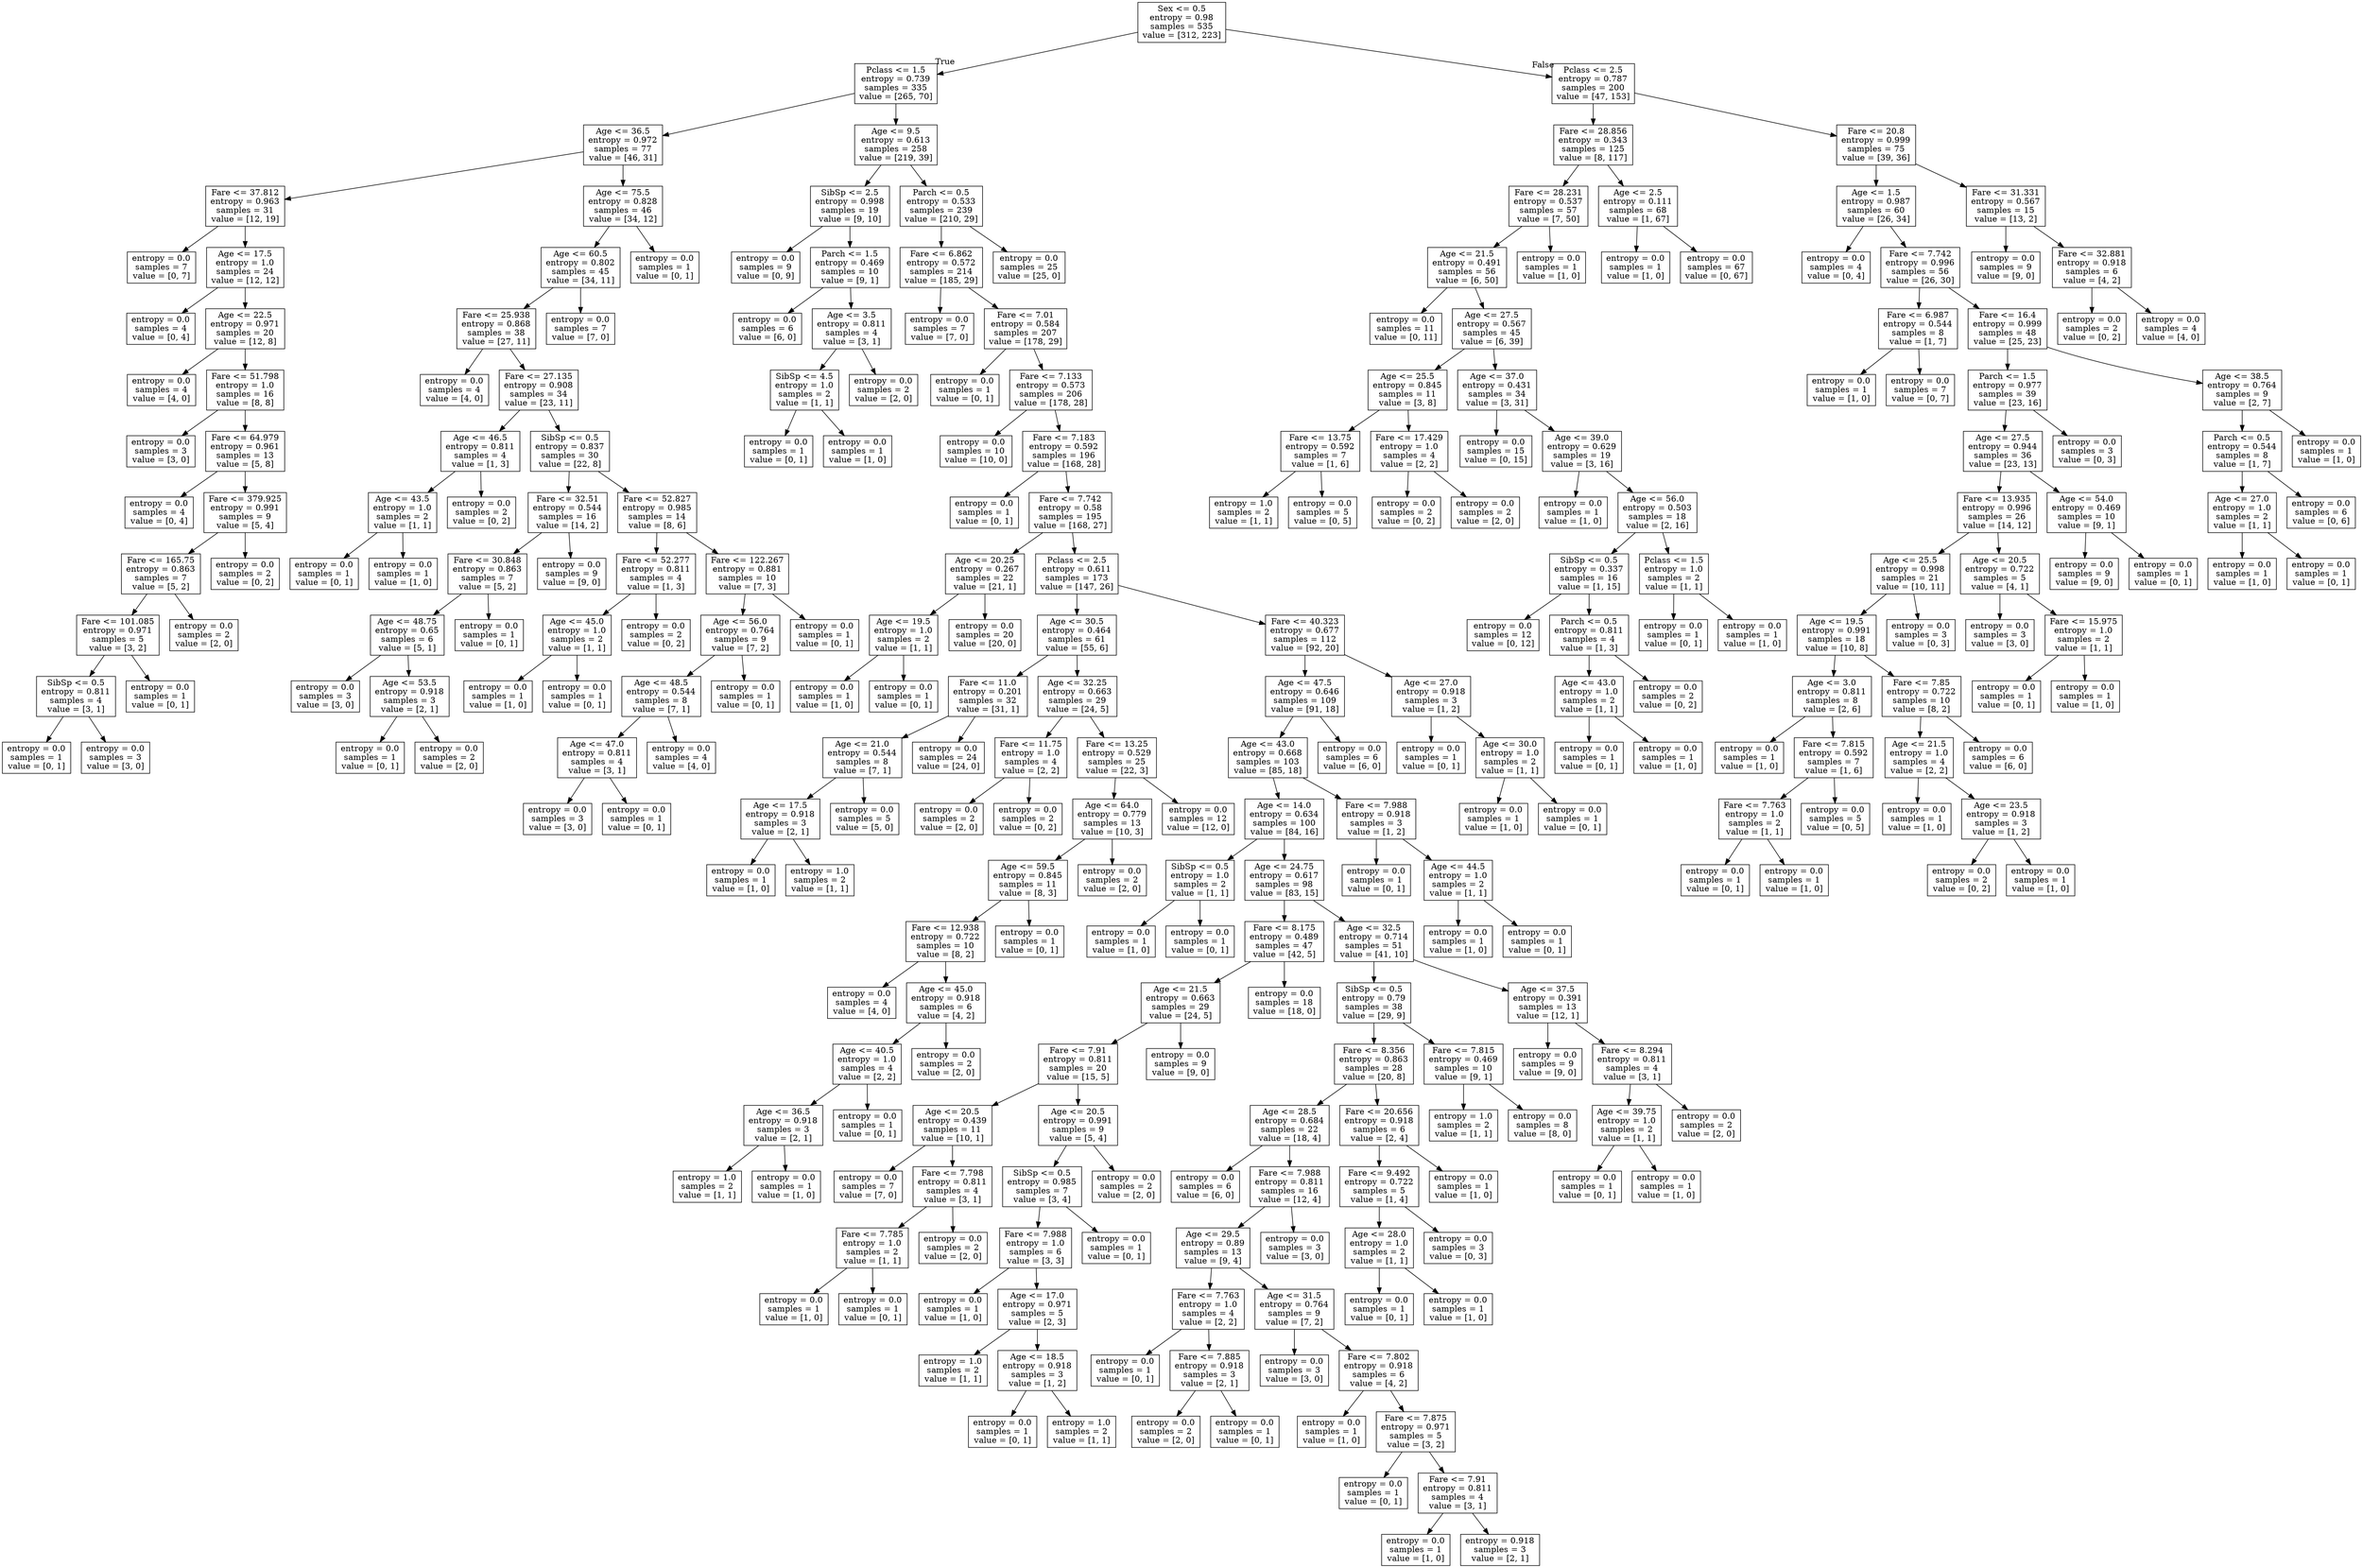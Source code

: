 digraph Tree {
node [shape=box] ;
0 [label="Sex <= 0.5\nentropy = 0.98\nsamples = 535\nvalue = [312, 223]"] ;
1 [label="Pclass <= 1.5\nentropy = 0.739\nsamples = 335\nvalue = [265, 70]"] ;
0 -> 1 [labeldistance=2.5, labelangle=45, headlabel="True"] ;
2 [label="Age <= 36.5\nentropy = 0.972\nsamples = 77\nvalue = [46, 31]"] ;
1 -> 2 ;
3 [label="Fare <= 37.812\nentropy = 0.963\nsamples = 31\nvalue = [12, 19]"] ;
2 -> 3 ;
4 [label="entropy = 0.0\nsamples = 7\nvalue = [0, 7]"] ;
3 -> 4 ;
5 [label="Age <= 17.5\nentropy = 1.0\nsamples = 24\nvalue = [12, 12]"] ;
3 -> 5 ;
6 [label="entropy = 0.0\nsamples = 4\nvalue = [0, 4]"] ;
5 -> 6 ;
7 [label="Age <= 22.5\nentropy = 0.971\nsamples = 20\nvalue = [12, 8]"] ;
5 -> 7 ;
8 [label="entropy = 0.0\nsamples = 4\nvalue = [4, 0]"] ;
7 -> 8 ;
9 [label="Fare <= 51.798\nentropy = 1.0\nsamples = 16\nvalue = [8, 8]"] ;
7 -> 9 ;
10 [label="entropy = 0.0\nsamples = 3\nvalue = [3, 0]"] ;
9 -> 10 ;
11 [label="Fare <= 64.979\nentropy = 0.961\nsamples = 13\nvalue = [5, 8]"] ;
9 -> 11 ;
12 [label="entropy = 0.0\nsamples = 4\nvalue = [0, 4]"] ;
11 -> 12 ;
13 [label="Fare <= 379.925\nentropy = 0.991\nsamples = 9\nvalue = [5, 4]"] ;
11 -> 13 ;
14 [label="Fare <= 165.75\nentropy = 0.863\nsamples = 7\nvalue = [5, 2]"] ;
13 -> 14 ;
15 [label="Fare <= 101.085\nentropy = 0.971\nsamples = 5\nvalue = [3, 2]"] ;
14 -> 15 ;
16 [label="SibSp <= 0.5\nentropy = 0.811\nsamples = 4\nvalue = [3, 1]"] ;
15 -> 16 ;
17 [label="entropy = 0.0\nsamples = 1\nvalue = [0, 1]"] ;
16 -> 17 ;
18 [label="entropy = 0.0\nsamples = 3\nvalue = [3, 0]"] ;
16 -> 18 ;
19 [label="entropy = 0.0\nsamples = 1\nvalue = [0, 1]"] ;
15 -> 19 ;
20 [label="entropy = 0.0\nsamples = 2\nvalue = [2, 0]"] ;
14 -> 20 ;
21 [label="entropy = 0.0\nsamples = 2\nvalue = [0, 2]"] ;
13 -> 21 ;
22 [label="Age <= 75.5\nentropy = 0.828\nsamples = 46\nvalue = [34, 12]"] ;
2 -> 22 ;
23 [label="Age <= 60.5\nentropy = 0.802\nsamples = 45\nvalue = [34, 11]"] ;
22 -> 23 ;
24 [label="Fare <= 25.938\nentropy = 0.868\nsamples = 38\nvalue = [27, 11]"] ;
23 -> 24 ;
25 [label="entropy = 0.0\nsamples = 4\nvalue = [4, 0]"] ;
24 -> 25 ;
26 [label="Fare <= 27.135\nentropy = 0.908\nsamples = 34\nvalue = [23, 11]"] ;
24 -> 26 ;
27 [label="Age <= 46.5\nentropy = 0.811\nsamples = 4\nvalue = [1, 3]"] ;
26 -> 27 ;
28 [label="Age <= 43.5\nentropy = 1.0\nsamples = 2\nvalue = [1, 1]"] ;
27 -> 28 ;
29 [label="entropy = 0.0\nsamples = 1\nvalue = [0, 1]"] ;
28 -> 29 ;
30 [label="entropy = 0.0\nsamples = 1\nvalue = [1, 0]"] ;
28 -> 30 ;
31 [label="entropy = 0.0\nsamples = 2\nvalue = [0, 2]"] ;
27 -> 31 ;
32 [label="SibSp <= 0.5\nentropy = 0.837\nsamples = 30\nvalue = [22, 8]"] ;
26 -> 32 ;
33 [label="Fare <= 32.51\nentropy = 0.544\nsamples = 16\nvalue = [14, 2]"] ;
32 -> 33 ;
34 [label="Fare <= 30.848\nentropy = 0.863\nsamples = 7\nvalue = [5, 2]"] ;
33 -> 34 ;
35 [label="Age <= 48.75\nentropy = 0.65\nsamples = 6\nvalue = [5, 1]"] ;
34 -> 35 ;
36 [label="entropy = 0.0\nsamples = 3\nvalue = [3, 0]"] ;
35 -> 36 ;
37 [label="Age <= 53.5\nentropy = 0.918\nsamples = 3\nvalue = [2, 1]"] ;
35 -> 37 ;
38 [label="entropy = 0.0\nsamples = 1\nvalue = [0, 1]"] ;
37 -> 38 ;
39 [label="entropy = 0.0\nsamples = 2\nvalue = [2, 0]"] ;
37 -> 39 ;
40 [label="entropy = 0.0\nsamples = 1\nvalue = [0, 1]"] ;
34 -> 40 ;
41 [label="entropy = 0.0\nsamples = 9\nvalue = [9, 0]"] ;
33 -> 41 ;
42 [label="Fare <= 52.827\nentropy = 0.985\nsamples = 14\nvalue = [8, 6]"] ;
32 -> 42 ;
43 [label="Fare <= 52.277\nentropy = 0.811\nsamples = 4\nvalue = [1, 3]"] ;
42 -> 43 ;
44 [label="Age <= 45.0\nentropy = 1.0\nsamples = 2\nvalue = [1, 1]"] ;
43 -> 44 ;
45 [label="entropy = 0.0\nsamples = 1\nvalue = [1, 0]"] ;
44 -> 45 ;
46 [label="entropy = 0.0\nsamples = 1\nvalue = [0, 1]"] ;
44 -> 46 ;
47 [label="entropy = 0.0\nsamples = 2\nvalue = [0, 2]"] ;
43 -> 47 ;
48 [label="Fare <= 122.267\nentropy = 0.881\nsamples = 10\nvalue = [7, 3]"] ;
42 -> 48 ;
49 [label="Age <= 56.0\nentropy = 0.764\nsamples = 9\nvalue = [7, 2]"] ;
48 -> 49 ;
50 [label="Age <= 48.5\nentropy = 0.544\nsamples = 8\nvalue = [7, 1]"] ;
49 -> 50 ;
51 [label="Age <= 47.0\nentropy = 0.811\nsamples = 4\nvalue = [3, 1]"] ;
50 -> 51 ;
52 [label="entropy = 0.0\nsamples = 3\nvalue = [3, 0]"] ;
51 -> 52 ;
53 [label="entropy = 0.0\nsamples = 1\nvalue = [0, 1]"] ;
51 -> 53 ;
54 [label="entropy = 0.0\nsamples = 4\nvalue = [4, 0]"] ;
50 -> 54 ;
55 [label="entropy = 0.0\nsamples = 1\nvalue = [0, 1]"] ;
49 -> 55 ;
56 [label="entropy = 0.0\nsamples = 1\nvalue = [0, 1]"] ;
48 -> 56 ;
57 [label="entropy = 0.0\nsamples = 7\nvalue = [7, 0]"] ;
23 -> 57 ;
58 [label="entropy = 0.0\nsamples = 1\nvalue = [0, 1]"] ;
22 -> 58 ;
59 [label="Age <= 9.5\nentropy = 0.613\nsamples = 258\nvalue = [219, 39]"] ;
1 -> 59 ;
60 [label="SibSp <= 2.5\nentropy = 0.998\nsamples = 19\nvalue = [9, 10]"] ;
59 -> 60 ;
61 [label="entropy = 0.0\nsamples = 9\nvalue = [0, 9]"] ;
60 -> 61 ;
62 [label="Parch <= 1.5\nentropy = 0.469\nsamples = 10\nvalue = [9, 1]"] ;
60 -> 62 ;
63 [label="entropy = 0.0\nsamples = 6\nvalue = [6, 0]"] ;
62 -> 63 ;
64 [label="Age <= 3.5\nentropy = 0.811\nsamples = 4\nvalue = [3, 1]"] ;
62 -> 64 ;
65 [label="SibSp <= 4.5\nentropy = 1.0\nsamples = 2\nvalue = [1, 1]"] ;
64 -> 65 ;
66 [label="entropy = 0.0\nsamples = 1\nvalue = [0, 1]"] ;
65 -> 66 ;
67 [label="entropy = 0.0\nsamples = 1\nvalue = [1, 0]"] ;
65 -> 67 ;
68 [label="entropy = 0.0\nsamples = 2\nvalue = [2, 0]"] ;
64 -> 68 ;
69 [label="Parch <= 0.5\nentropy = 0.533\nsamples = 239\nvalue = [210, 29]"] ;
59 -> 69 ;
70 [label="Fare <= 6.862\nentropy = 0.572\nsamples = 214\nvalue = [185, 29]"] ;
69 -> 70 ;
71 [label="entropy = 0.0\nsamples = 7\nvalue = [7, 0]"] ;
70 -> 71 ;
72 [label="Fare <= 7.01\nentropy = 0.584\nsamples = 207\nvalue = [178, 29]"] ;
70 -> 72 ;
73 [label="entropy = 0.0\nsamples = 1\nvalue = [0, 1]"] ;
72 -> 73 ;
74 [label="Fare <= 7.133\nentropy = 0.573\nsamples = 206\nvalue = [178, 28]"] ;
72 -> 74 ;
75 [label="entropy = 0.0\nsamples = 10\nvalue = [10, 0]"] ;
74 -> 75 ;
76 [label="Fare <= 7.183\nentropy = 0.592\nsamples = 196\nvalue = [168, 28]"] ;
74 -> 76 ;
77 [label="entropy = 0.0\nsamples = 1\nvalue = [0, 1]"] ;
76 -> 77 ;
78 [label="Fare <= 7.742\nentropy = 0.58\nsamples = 195\nvalue = [168, 27]"] ;
76 -> 78 ;
79 [label="Age <= 20.25\nentropy = 0.267\nsamples = 22\nvalue = [21, 1]"] ;
78 -> 79 ;
80 [label="Age <= 19.5\nentropy = 1.0\nsamples = 2\nvalue = [1, 1]"] ;
79 -> 80 ;
81 [label="entropy = 0.0\nsamples = 1\nvalue = [1, 0]"] ;
80 -> 81 ;
82 [label="entropy = 0.0\nsamples = 1\nvalue = [0, 1]"] ;
80 -> 82 ;
83 [label="entropy = 0.0\nsamples = 20\nvalue = [20, 0]"] ;
79 -> 83 ;
84 [label="Pclass <= 2.5\nentropy = 0.611\nsamples = 173\nvalue = [147, 26]"] ;
78 -> 84 ;
85 [label="Age <= 30.5\nentropy = 0.464\nsamples = 61\nvalue = [55, 6]"] ;
84 -> 85 ;
86 [label="Fare <= 11.0\nentropy = 0.201\nsamples = 32\nvalue = [31, 1]"] ;
85 -> 86 ;
87 [label="Age <= 21.0\nentropy = 0.544\nsamples = 8\nvalue = [7, 1]"] ;
86 -> 87 ;
88 [label="Age <= 17.5\nentropy = 0.918\nsamples = 3\nvalue = [2, 1]"] ;
87 -> 88 ;
89 [label="entropy = 0.0\nsamples = 1\nvalue = [1, 0]"] ;
88 -> 89 ;
90 [label="entropy = 1.0\nsamples = 2\nvalue = [1, 1]"] ;
88 -> 90 ;
91 [label="entropy = 0.0\nsamples = 5\nvalue = [5, 0]"] ;
87 -> 91 ;
92 [label="entropy = 0.0\nsamples = 24\nvalue = [24, 0]"] ;
86 -> 92 ;
93 [label="Age <= 32.25\nentropy = 0.663\nsamples = 29\nvalue = [24, 5]"] ;
85 -> 93 ;
94 [label="Fare <= 11.75\nentropy = 1.0\nsamples = 4\nvalue = [2, 2]"] ;
93 -> 94 ;
95 [label="entropy = 0.0\nsamples = 2\nvalue = [2, 0]"] ;
94 -> 95 ;
96 [label="entropy = 0.0\nsamples = 2\nvalue = [0, 2]"] ;
94 -> 96 ;
97 [label="Fare <= 13.25\nentropy = 0.529\nsamples = 25\nvalue = [22, 3]"] ;
93 -> 97 ;
98 [label="Age <= 64.0\nentropy = 0.779\nsamples = 13\nvalue = [10, 3]"] ;
97 -> 98 ;
99 [label="Age <= 59.5\nentropy = 0.845\nsamples = 11\nvalue = [8, 3]"] ;
98 -> 99 ;
100 [label="Fare <= 12.938\nentropy = 0.722\nsamples = 10\nvalue = [8, 2]"] ;
99 -> 100 ;
101 [label="entropy = 0.0\nsamples = 4\nvalue = [4, 0]"] ;
100 -> 101 ;
102 [label="Age <= 45.0\nentropy = 0.918\nsamples = 6\nvalue = [4, 2]"] ;
100 -> 102 ;
103 [label="Age <= 40.5\nentropy = 1.0\nsamples = 4\nvalue = [2, 2]"] ;
102 -> 103 ;
104 [label="Age <= 36.5\nentropy = 0.918\nsamples = 3\nvalue = [2, 1]"] ;
103 -> 104 ;
105 [label="entropy = 1.0\nsamples = 2\nvalue = [1, 1]"] ;
104 -> 105 ;
106 [label="entropy = 0.0\nsamples = 1\nvalue = [1, 0]"] ;
104 -> 106 ;
107 [label="entropy = 0.0\nsamples = 1\nvalue = [0, 1]"] ;
103 -> 107 ;
108 [label="entropy = 0.0\nsamples = 2\nvalue = [2, 0]"] ;
102 -> 108 ;
109 [label="entropy = 0.0\nsamples = 1\nvalue = [0, 1]"] ;
99 -> 109 ;
110 [label="entropy = 0.0\nsamples = 2\nvalue = [2, 0]"] ;
98 -> 110 ;
111 [label="entropy = 0.0\nsamples = 12\nvalue = [12, 0]"] ;
97 -> 111 ;
112 [label="Fare <= 40.323\nentropy = 0.677\nsamples = 112\nvalue = [92, 20]"] ;
84 -> 112 ;
113 [label="Age <= 47.5\nentropy = 0.646\nsamples = 109\nvalue = [91, 18]"] ;
112 -> 113 ;
114 [label="Age <= 43.0\nentropy = 0.668\nsamples = 103\nvalue = [85, 18]"] ;
113 -> 114 ;
115 [label="Age <= 14.0\nentropy = 0.634\nsamples = 100\nvalue = [84, 16]"] ;
114 -> 115 ;
116 [label="SibSp <= 0.5\nentropy = 1.0\nsamples = 2\nvalue = [1, 1]"] ;
115 -> 116 ;
117 [label="entropy = 0.0\nsamples = 1\nvalue = [1, 0]"] ;
116 -> 117 ;
118 [label="entropy = 0.0\nsamples = 1\nvalue = [0, 1]"] ;
116 -> 118 ;
119 [label="Age <= 24.75\nentropy = 0.617\nsamples = 98\nvalue = [83, 15]"] ;
115 -> 119 ;
120 [label="Fare <= 8.175\nentropy = 0.489\nsamples = 47\nvalue = [42, 5]"] ;
119 -> 120 ;
121 [label="Age <= 21.5\nentropy = 0.663\nsamples = 29\nvalue = [24, 5]"] ;
120 -> 121 ;
122 [label="Fare <= 7.91\nentropy = 0.811\nsamples = 20\nvalue = [15, 5]"] ;
121 -> 122 ;
123 [label="Age <= 20.5\nentropy = 0.439\nsamples = 11\nvalue = [10, 1]"] ;
122 -> 123 ;
124 [label="entropy = 0.0\nsamples = 7\nvalue = [7, 0]"] ;
123 -> 124 ;
125 [label="Fare <= 7.798\nentropy = 0.811\nsamples = 4\nvalue = [3, 1]"] ;
123 -> 125 ;
126 [label="Fare <= 7.785\nentropy = 1.0\nsamples = 2\nvalue = [1, 1]"] ;
125 -> 126 ;
127 [label="entropy = 0.0\nsamples = 1\nvalue = [1, 0]"] ;
126 -> 127 ;
128 [label="entropy = 0.0\nsamples = 1\nvalue = [0, 1]"] ;
126 -> 128 ;
129 [label="entropy = 0.0\nsamples = 2\nvalue = [2, 0]"] ;
125 -> 129 ;
130 [label="Age <= 20.5\nentropy = 0.991\nsamples = 9\nvalue = [5, 4]"] ;
122 -> 130 ;
131 [label="SibSp <= 0.5\nentropy = 0.985\nsamples = 7\nvalue = [3, 4]"] ;
130 -> 131 ;
132 [label="Fare <= 7.988\nentropy = 1.0\nsamples = 6\nvalue = [3, 3]"] ;
131 -> 132 ;
133 [label="entropy = 0.0\nsamples = 1\nvalue = [1, 0]"] ;
132 -> 133 ;
134 [label="Age <= 17.0\nentropy = 0.971\nsamples = 5\nvalue = [2, 3]"] ;
132 -> 134 ;
135 [label="entropy = 1.0\nsamples = 2\nvalue = [1, 1]"] ;
134 -> 135 ;
136 [label="Age <= 18.5\nentropy = 0.918\nsamples = 3\nvalue = [1, 2]"] ;
134 -> 136 ;
137 [label="entropy = 0.0\nsamples = 1\nvalue = [0, 1]"] ;
136 -> 137 ;
138 [label="entropy = 1.0\nsamples = 2\nvalue = [1, 1]"] ;
136 -> 138 ;
139 [label="entropy = 0.0\nsamples = 1\nvalue = [0, 1]"] ;
131 -> 139 ;
140 [label="entropy = 0.0\nsamples = 2\nvalue = [2, 0]"] ;
130 -> 140 ;
141 [label="entropy = 0.0\nsamples = 9\nvalue = [9, 0]"] ;
121 -> 141 ;
142 [label="entropy = 0.0\nsamples = 18\nvalue = [18, 0]"] ;
120 -> 142 ;
143 [label="Age <= 32.5\nentropy = 0.714\nsamples = 51\nvalue = [41, 10]"] ;
119 -> 143 ;
144 [label="SibSp <= 0.5\nentropy = 0.79\nsamples = 38\nvalue = [29, 9]"] ;
143 -> 144 ;
145 [label="Fare <= 8.356\nentropy = 0.863\nsamples = 28\nvalue = [20, 8]"] ;
144 -> 145 ;
146 [label="Age <= 28.5\nentropy = 0.684\nsamples = 22\nvalue = [18, 4]"] ;
145 -> 146 ;
147 [label="entropy = 0.0\nsamples = 6\nvalue = [6, 0]"] ;
146 -> 147 ;
148 [label="Fare <= 7.988\nentropy = 0.811\nsamples = 16\nvalue = [12, 4]"] ;
146 -> 148 ;
149 [label="Age <= 29.5\nentropy = 0.89\nsamples = 13\nvalue = [9, 4]"] ;
148 -> 149 ;
150 [label="Fare <= 7.763\nentropy = 1.0\nsamples = 4\nvalue = [2, 2]"] ;
149 -> 150 ;
151 [label="entropy = 0.0\nsamples = 1\nvalue = [0, 1]"] ;
150 -> 151 ;
152 [label="Fare <= 7.885\nentropy = 0.918\nsamples = 3\nvalue = [2, 1]"] ;
150 -> 152 ;
153 [label="entropy = 0.0\nsamples = 2\nvalue = [2, 0]"] ;
152 -> 153 ;
154 [label="entropy = 0.0\nsamples = 1\nvalue = [0, 1]"] ;
152 -> 154 ;
155 [label="Age <= 31.5\nentropy = 0.764\nsamples = 9\nvalue = [7, 2]"] ;
149 -> 155 ;
156 [label="entropy = 0.0\nsamples = 3\nvalue = [3, 0]"] ;
155 -> 156 ;
157 [label="Fare <= 7.802\nentropy = 0.918\nsamples = 6\nvalue = [4, 2]"] ;
155 -> 157 ;
158 [label="entropy = 0.0\nsamples = 1\nvalue = [1, 0]"] ;
157 -> 158 ;
159 [label="Fare <= 7.875\nentropy = 0.971\nsamples = 5\nvalue = [3, 2]"] ;
157 -> 159 ;
160 [label="entropy = 0.0\nsamples = 1\nvalue = [0, 1]"] ;
159 -> 160 ;
161 [label="Fare <= 7.91\nentropy = 0.811\nsamples = 4\nvalue = [3, 1]"] ;
159 -> 161 ;
162 [label="entropy = 0.0\nsamples = 1\nvalue = [1, 0]"] ;
161 -> 162 ;
163 [label="entropy = 0.918\nsamples = 3\nvalue = [2, 1]"] ;
161 -> 163 ;
164 [label="entropy = 0.0\nsamples = 3\nvalue = [3, 0]"] ;
148 -> 164 ;
165 [label="Fare <= 20.656\nentropy = 0.918\nsamples = 6\nvalue = [2, 4]"] ;
145 -> 165 ;
166 [label="Fare <= 9.492\nentropy = 0.722\nsamples = 5\nvalue = [1, 4]"] ;
165 -> 166 ;
167 [label="Age <= 28.0\nentropy = 1.0\nsamples = 2\nvalue = [1, 1]"] ;
166 -> 167 ;
168 [label="entropy = 0.0\nsamples = 1\nvalue = [0, 1]"] ;
167 -> 168 ;
169 [label="entropy = 0.0\nsamples = 1\nvalue = [1, 0]"] ;
167 -> 169 ;
170 [label="entropy = 0.0\nsamples = 3\nvalue = [0, 3]"] ;
166 -> 170 ;
171 [label="entropy = 0.0\nsamples = 1\nvalue = [1, 0]"] ;
165 -> 171 ;
172 [label="Fare <= 7.815\nentropy = 0.469\nsamples = 10\nvalue = [9, 1]"] ;
144 -> 172 ;
173 [label="entropy = 1.0\nsamples = 2\nvalue = [1, 1]"] ;
172 -> 173 ;
174 [label="entropy = 0.0\nsamples = 8\nvalue = [8, 0]"] ;
172 -> 174 ;
175 [label="Age <= 37.5\nentropy = 0.391\nsamples = 13\nvalue = [12, 1]"] ;
143 -> 175 ;
176 [label="entropy = 0.0\nsamples = 9\nvalue = [9, 0]"] ;
175 -> 176 ;
177 [label="Fare <= 8.294\nentropy = 0.811\nsamples = 4\nvalue = [3, 1]"] ;
175 -> 177 ;
178 [label="Age <= 39.75\nentropy = 1.0\nsamples = 2\nvalue = [1, 1]"] ;
177 -> 178 ;
179 [label="entropy = 0.0\nsamples = 1\nvalue = [0, 1]"] ;
178 -> 179 ;
180 [label="entropy = 0.0\nsamples = 1\nvalue = [1, 0]"] ;
178 -> 180 ;
181 [label="entropy = 0.0\nsamples = 2\nvalue = [2, 0]"] ;
177 -> 181 ;
182 [label="Fare <= 7.988\nentropy = 0.918\nsamples = 3\nvalue = [1, 2]"] ;
114 -> 182 ;
183 [label="entropy = 0.0\nsamples = 1\nvalue = [0, 1]"] ;
182 -> 183 ;
184 [label="Age <= 44.5\nentropy = 1.0\nsamples = 2\nvalue = [1, 1]"] ;
182 -> 184 ;
185 [label="entropy = 0.0\nsamples = 1\nvalue = [1, 0]"] ;
184 -> 185 ;
186 [label="entropy = 0.0\nsamples = 1\nvalue = [0, 1]"] ;
184 -> 186 ;
187 [label="entropy = 0.0\nsamples = 6\nvalue = [6, 0]"] ;
113 -> 187 ;
188 [label="Age <= 27.0\nentropy = 0.918\nsamples = 3\nvalue = [1, 2]"] ;
112 -> 188 ;
189 [label="entropy = 0.0\nsamples = 1\nvalue = [0, 1]"] ;
188 -> 189 ;
190 [label="Age <= 30.0\nentropy = 1.0\nsamples = 2\nvalue = [1, 1]"] ;
188 -> 190 ;
191 [label="entropy = 0.0\nsamples = 1\nvalue = [1, 0]"] ;
190 -> 191 ;
192 [label="entropy = 0.0\nsamples = 1\nvalue = [0, 1]"] ;
190 -> 192 ;
193 [label="entropy = 0.0\nsamples = 25\nvalue = [25, 0]"] ;
69 -> 193 ;
194 [label="Pclass <= 2.5\nentropy = 0.787\nsamples = 200\nvalue = [47, 153]"] ;
0 -> 194 [labeldistance=2.5, labelangle=-45, headlabel="False"] ;
195 [label="Fare <= 28.856\nentropy = 0.343\nsamples = 125\nvalue = [8, 117]"] ;
194 -> 195 ;
196 [label="Fare <= 28.231\nentropy = 0.537\nsamples = 57\nvalue = [7, 50]"] ;
195 -> 196 ;
197 [label="Age <= 21.5\nentropy = 0.491\nsamples = 56\nvalue = [6, 50]"] ;
196 -> 197 ;
198 [label="entropy = 0.0\nsamples = 11\nvalue = [0, 11]"] ;
197 -> 198 ;
199 [label="Age <= 27.5\nentropy = 0.567\nsamples = 45\nvalue = [6, 39]"] ;
197 -> 199 ;
200 [label="Age <= 25.5\nentropy = 0.845\nsamples = 11\nvalue = [3, 8]"] ;
199 -> 200 ;
201 [label="Fare <= 13.75\nentropy = 0.592\nsamples = 7\nvalue = [1, 6]"] ;
200 -> 201 ;
202 [label="entropy = 1.0\nsamples = 2\nvalue = [1, 1]"] ;
201 -> 202 ;
203 [label="entropy = 0.0\nsamples = 5\nvalue = [0, 5]"] ;
201 -> 203 ;
204 [label="Fare <= 17.429\nentropy = 1.0\nsamples = 4\nvalue = [2, 2]"] ;
200 -> 204 ;
205 [label="entropy = 0.0\nsamples = 2\nvalue = [0, 2]"] ;
204 -> 205 ;
206 [label="entropy = 0.0\nsamples = 2\nvalue = [2, 0]"] ;
204 -> 206 ;
207 [label="Age <= 37.0\nentropy = 0.431\nsamples = 34\nvalue = [3, 31]"] ;
199 -> 207 ;
208 [label="entropy = 0.0\nsamples = 15\nvalue = [0, 15]"] ;
207 -> 208 ;
209 [label="Age <= 39.0\nentropy = 0.629\nsamples = 19\nvalue = [3, 16]"] ;
207 -> 209 ;
210 [label="entropy = 0.0\nsamples = 1\nvalue = [1, 0]"] ;
209 -> 210 ;
211 [label="Age <= 56.0\nentropy = 0.503\nsamples = 18\nvalue = [2, 16]"] ;
209 -> 211 ;
212 [label="SibSp <= 0.5\nentropy = 0.337\nsamples = 16\nvalue = [1, 15]"] ;
211 -> 212 ;
213 [label="entropy = 0.0\nsamples = 12\nvalue = [0, 12]"] ;
212 -> 213 ;
214 [label="Parch <= 0.5\nentropy = 0.811\nsamples = 4\nvalue = [1, 3]"] ;
212 -> 214 ;
215 [label="Age <= 43.0\nentropy = 1.0\nsamples = 2\nvalue = [1, 1]"] ;
214 -> 215 ;
216 [label="entropy = 0.0\nsamples = 1\nvalue = [0, 1]"] ;
215 -> 216 ;
217 [label="entropy = 0.0\nsamples = 1\nvalue = [1, 0]"] ;
215 -> 217 ;
218 [label="entropy = 0.0\nsamples = 2\nvalue = [0, 2]"] ;
214 -> 218 ;
219 [label="Pclass <= 1.5\nentropy = 1.0\nsamples = 2\nvalue = [1, 1]"] ;
211 -> 219 ;
220 [label="entropy = 0.0\nsamples = 1\nvalue = [0, 1]"] ;
219 -> 220 ;
221 [label="entropy = 0.0\nsamples = 1\nvalue = [1, 0]"] ;
219 -> 221 ;
222 [label="entropy = 0.0\nsamples = 1\nvalue = [1, 0]"] ;
196 -> 222 ;
223 [label="Age <= 2.5\nentropy = 0.111\nsamples = 68\nvalue = [1, 67]"] ;
195 -> 223 ;
224 [label="entropy = 0.0\nsamples = 1\nvalue = [1, 0]"] ;
223 -> 224 ;
225 [label="entropy = 0.0\nsamples = 67\nvalue = [0, 67]"] ;
223 -> 225 ;
226 [label="Fare <= 20.8\nentropy = 0.999\nsamples = 75\nvalue = [39, 36]"] ;
194 -> 226 ;
227 [label="Age <= 1.5\nentropy = 0.987\nsamples = 60\nvalue = [26, 34]"] ;
226 -> 227 ;
228 [label="entropy = 0.0\nsamples = 4\nvalue = [0, 4]"] ;
227 -> 228 ;
229 [label="Fare <= 7.742\nentropy = 0.996\nsamples = 56\nvalue = [26, 30]"] ;
227 -> 229 ;
230 [label="Fare <= 6.987\nentropy = 0.544\nsamples = 8\nvalue = [1, 7]"] ;
229 -> 230 ;
231 [label="entropy = 0.0\nsamples = 1\nvalue = [1, 0]"] ;
230 -> 231 ;
232 [label="entropy = 0.0\nsamples = 7\nvalue = [0, 7]"] ;
230 -> 232 ;
233 [label="Fare <= 16.4\nentropy = 0.999\nsamples = 48\nvalue = [25, 23]"] ;
229 -> 233 ;
234 [label="Parch <= 1.5\nentropy = 0.977\nsamples = 39\nvalue = [23, 16]"] ;
233 -> 234 ;
235 [label="Age <= 27.5\nentropy = 0.944\nsamples = 36\nvalue = [23, 13]"] ;
234 -> 235 ;
236 [label="Fare <= 13.935\nentropy = 0.996\nsamples = 26\nvalue = [14, 12]"] ;
235 -> 236 ;
237 [label="Age <= 25.5\nentropy = 0.998\nsamples = 21\nvalue = [10, 11]"] ;
236 -> 237 ;
238 [label="Age <= 19.5\nentropy = 0.991\nsamples = 18\nvalue = [10, 8]"] ;
237 -> 238 ;
239 [label="Age <= 3.0\nentropy = 0.811\nsamples = 8\nvalue = [2, 6]"] ;
238 -> 239 ;
240 [label="entropy = 0.0\nsamples = 1\nvalue = [1, 0]"] ;
239 -> 240 ;
241 [label="Fare <= 7.815\nentropy = 0.592\nsamples = 7\nvalue = [1, 6]"] ;
239 -> 241 ;
242 [label="Fare <= 7.763\nentropy = 1.0\nsamples = 2\nvalue = [1, 1]"] ;
241 -> 242 ;
243 [label="entropy = 0.0\nsamples = 1\nvalue = [0, 1]"] ;
242 -> 243 ;
244 [label="entropy = 0.0\nsamples = 1\nvalue = [1, 0]"] ;
242 -> 244 ;
245 [label="entropy = 0.0\nsamples = 5\nvalue = [0, 5]"] ;
241 -> 245 ;
246 [label="Fare <= 7.85\nentropy = 0.722\nsamples = 10\nvalue = [8, 2]"] ;
238 -> 246 ;
247 [label="Age <= 21.5\nentropy = 1.0\nsamples = 4\nvalue = [2, 2]"] ;
246 -> 247 ;
248 [label="entropy = 0.0\nsamples = 1\nvalue = [1, 0]"] ;
247 -> 248 ;
249 [label="Age <= 23.5\nentropy = 0.918\nsamples = 3\nvalue = [1, 2]"] ;
247 -> 249 ;
250 [label="entropy = 0.0\nsamples = 2\nvalue = [0, 2]"] ;
249 -> 250 ;
251 [label="entropy = 0.0\nsamples = 1\nvalue = [1, 0]"] ;
249 -> 251 ;
252 [label="entropy = 0.0\nsamples = 6\nvalue = [6, 0]"] ;
246 -> 252 ;
253 [label="entropy = 0.0\nsamples = 3\nvalue = [0, 3]"] ;
237 -> 253 ;
254 [label="Age <= 20.5\nentropy = 0.722\nsamples = 5\nvalue = [4, 1]"] ;
236 -> 254 ;
255 [label="entropy = 0.0\nsamples = 3\nvalue = [3, 0]"] ;
254 -> 255 ;
256 [label="Fare <= 15.975\nentropy = 1.0\nsamples = 2\nvalue = [1, 1]"] ;
254 -> 256 ;
257 [label="entropy = 0.0\nsamples = 1\nvalue = [0, 1]"] ;
256 -> 257 ;
258 [label="entropy = 0.0\nsamples = 1\nvalue = [1, 0]"] ;
256 -> 258 ;
259 [label="Age <= 54.0\nentropy = 0.469\nsamples = 10\nvalue = [9, 1]"] ;
235 -> 259 ;
260 [label="entropy = 0.0\nsamples = 9\nvalue = [9, 0]"] ;
259 -> 260 ;
261 [label="entropy = 0.0\nsamples = 1\nvalue = [0, 1]"] ;
259 -> 261 ;
262 [label="entropy = 0.0\nsamples = 3\nvalue = [0, 3]"] ;
234 -> 262 ;
263 [label="Age <= 38.5\nentropy = 0.764\nsamples = 9\nvalue = [2, 7]"] ;
233 -> 263 ;
264 [label="Parch <= 0.5\nentropy = 0.544\nsamples = 8\nvalue = [1, 7]"] ;
263 -> 264 ;
265 [label="Age <= 27.0\nentropy = 1.0\nsamples = 2\nvalue = [1, 1]"] ;
264 -> 265 ;
266 [label="entropy = 0.0\nsamples = 1\nvalue = [1, 0]"] ;
265 -> 266 ;
267 [label="entropy = 0.0\nsamples = 1\nvalue = [0, 1]"] ;
265 -> 267 ;
268 [label="entropy = 0.0\nsamples = 6\nvalue = [0, 6]"] ;
264 -> 268 ;
269 [label="entropy = 0.0\nsamples = 1\nvalue = [1, 0]"] ;
263 -> 269 ;
270 [label="Fare <= 31.331\nentropy = 0.567\nsamples = 15\nvalue = [13, 2]"] ;
226 -> 270 ;
271 [label="entropy = 0.0\nsamples = 9\nvalue = [9, 0]"] ;
270 -> 271 ;
272 [label="Fare <= 32.881\nentropy = 0.918\nsamples = 6\nvalue = [4, 2]"] ;
270 -> 272 ;
273 [label="entropy = 0.0\nsamples = 2\nvalue = [0, 2]"] ;
272 -> 273 ;
274 [label="entropy = 0.0\nsamples = 4\nvalue = [4, 0]"] ;
272 -> 274 ;
}